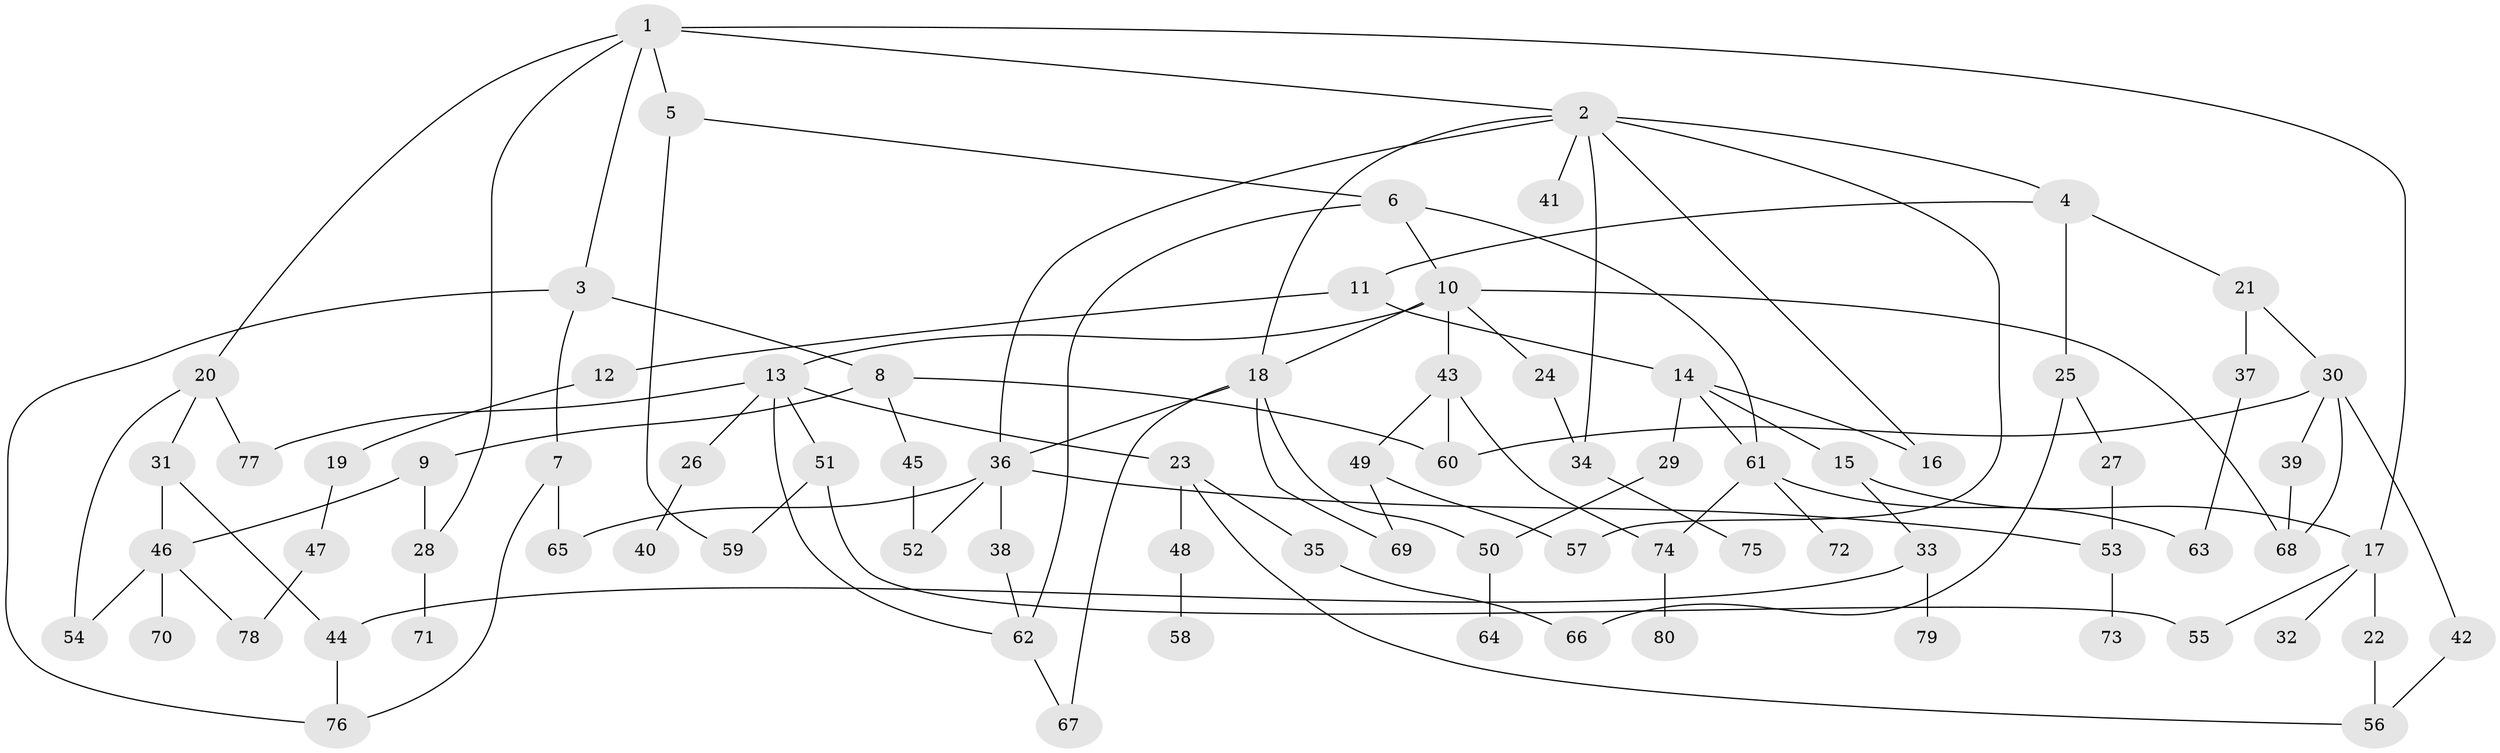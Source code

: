 // Generated by graph-tools (version 1.1) at 2025/13/03/09/25 04:13:20]
// undirected, 80 vertices, 113 edges
graph export_dot {
graph [start="1"]
  node [color=gray90,style=filled];
  1;
  2;
  3;
  4;
  5;
  6;
  7;
  8;
  9;
  10;
  11;
  12;
  13;
  14;
  15;
  16;
  17;
  18;
  19;
  20;
  21;
  22;
  23;
  24;
  25;
  26;
  27;
  28;
  29;
  30;
  31;
  32;
  33;
  34;
  35;
  36;
  37;
  38;
  39;
  40;
  41;
  42;
  43;
  44;
  45;
  46;
  47;
  48;
  49;
  50;
  51;
  52;
  53;
  54;
  55;
  56;
  57;
  58;
  59;
  60;
  61;
  62;
  63;
  64;
  65;
  66;
  67;
  68;
  69;
  70;
  71;
  72;
  73;
  74;
  75;
  76;
  77;
  78;
  79;
  80;
  1 -- 2;
  1 -- 3;
  1 -- 5;
  1 -- 20;
  1 -- 28;
  1 -- 17;
  2 -- 4;
  2 -- 34;
  2 -- 41;
  2 -- 18;
  2 -- 57;
  2 -- 16;
  2 -- 36;
  3 -- 7;
  3 -- 8;
  3 -- 76;
  4 -- 11;
  4 -- 21;
  4 -- 25;
  5 -- 6;
  5 -- 59;
  6 -- 10;
  6 -- 61;
  6 -- 62;
  7 -- 76;
  7 -- 65;
  8 -- 9;
  8 -- 45;
  8 -- 60;
  9 -- 46;
  9 -- 28;
  10 -- 13;
  10 -- 18;
  10 -- 24;
  10 -- 43;
  10 -- 68;
  11 -- 12;
  11 -- 14;
  12 -- 19;
  13 -- 23;
  13 -- 26;
  13 -- 51;
  13 -- 62;
  13 -- 77;
  14 -- 15;
  14 -- 16;
  14 -- 29;
  14 -- 61;
  15 -- 17;
  15 -- 33;
  17 -- 22;
  17 -- 32;
  17 -- 55;
  18 -- 36;
  18 -- 50;
  18 -- 67;
  18 -- 69;
  19 -- 47;
  20 -- 31;
  20 -- 54;
  20 -- 77;
  21 -- 30;
  21 -- 37;
  22 -- 56;
  23 -- 35;
  23 -- 48;
  23 -- 56;
  24 -- 34;
  25 -- 27;
  25 -- 66;
  26 -- 40;
  27 -- 53;
  28 -- 71;
  29 -- 50;
  30 -- 39;
  30 -- 42;
  30 -- 60;
  30 -- 68;
  31 -- 44;
  31 -- 46;
  33 -- 79;
  33 -- 44;
  34 -- 75;
  35 -- 66;
  36 -- 38;
  36 -- 65;
  36 -- 53;
  36 -- 52;
  37 -- 63;
  38 -- 62;
  39 -- 68;
  42 -- 56;
  43 -- 49;
  43 -- 74;
  43 -- 60;
  44 -- 76;
  45 -- 52;
  46 -- 70;
  46 -- 78;
  46 -- 54;
  47 -- 78;
  48 -- 58;
  49 -- 57;
  49 -- 69;
  50 -- 64;
  51 -- 59;
  51 -- 55;
  53 -- 73;
  61 -- 72;
  61 -- 74;
  61 -- 63;
  62 -- 67;
  74 -- 80;
}
